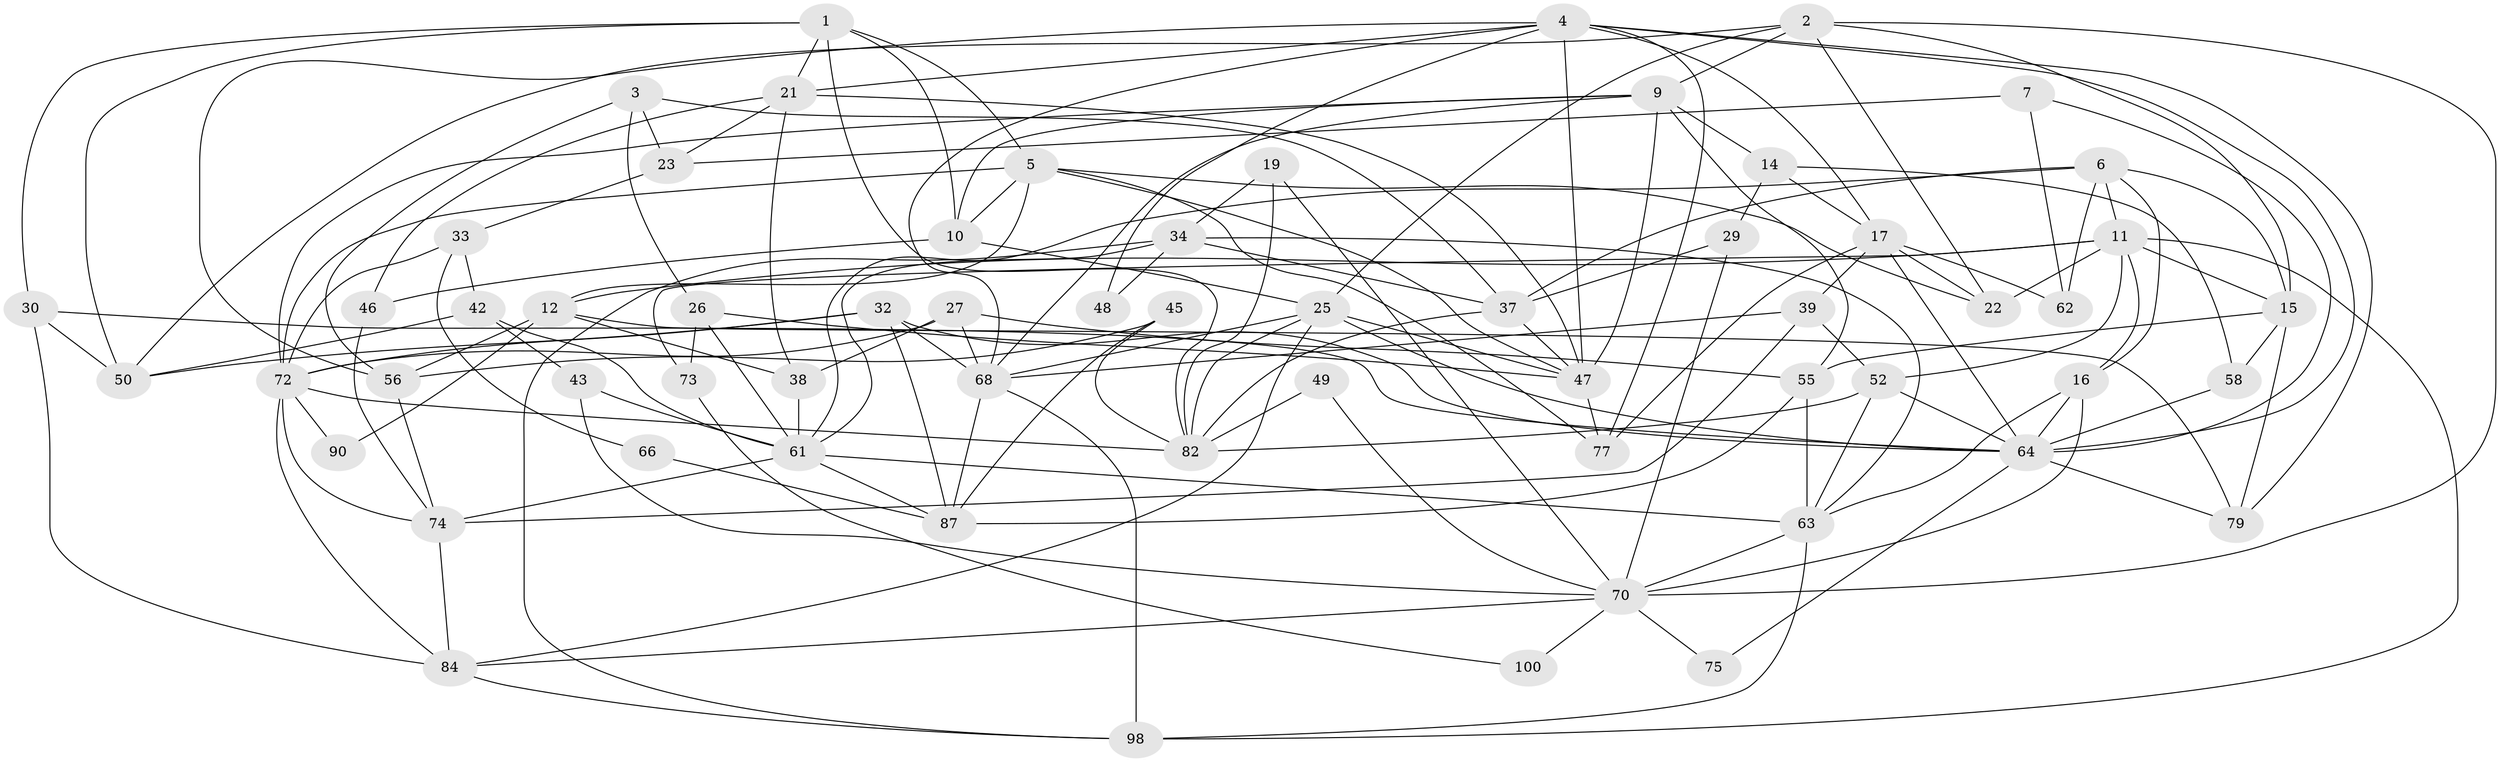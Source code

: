 // Generated by graph-tools (version 1.1) at 2025/24/03/03/25 07:24:02]
// undirected, 61 vertices, 156 edges
graph export_dot {
graph [start="1"]
  node [color=gray90,style=filled];
  1 [super="+13"];
  2 [super="+65"];
  3 [super="+54"];
  4 [super="+8"];
  5 [super="+86"];
  6 [super="+92"];
  7;
  9 [super="+24"];
  10 [super="+31"];
  11 [super="+40"];
  12 [super="+28"];
  14 [super="+20"];
  15 [super="+18"];
  16 [super="+59"];
  17 [super="+95"];
  19;
  21 [super="+60"];
  22 [super="+53"];
  23;
  25 [super="+44"];
  26;
  27 [super="+41"];
  29;
  30 [super="+36"];
  32 [super="+35"];
  33 [super="+67"];
  34 [super="+71"];
  37;
  38 [super="+51"];
  39;
  42;
  43;
  45;
  46;
  47 [super="+69"];
  48;
  49;
  50;
  52 [super="+81"];
  55 [super="+97"];
  56 [super="+57"];
  58;
  61 [super="+76"];
  62;
  63 [super="+85"];
  64 [super="+99"];
  66;
  68 [super="+91"];
  70 [super="+93"];
  72 [super="+88"];
  73;
  74 [super="+94"];
  75;
  77 [super="+78"];
  79 [super="+80"];
  82 [super="+83"];
  84 [super="+96"];
  87 [super="+89"];
  90;
  98;
  100;
  1 -- 50;
  1 -- 21;
  1 -- 10;
  1 -- 5;
  1 -- 82;
  1 -- 30;
  2 -- 25;
  2 -- 50;
  2 -- 15;
  2 -- 9;
  2 -- 70;
  2 -- 22;
  3 -- 37;
  3 -- 26;
  3 -- 23;
  3 -- 56;
  4 -- 17;
  4 -- 77;
  4 -- 47;
  4 -- 64;
  4 -- 48;
  4 -- 21;
  4 -- 79;
  4 -- 68;
  4 -- 56;
  5 -- 22;
  5 -- 72;
  5 -- 47;
  5 -- 77;
  5 -- 12;
  5 -- 10;
  6 -- 37;
  6 -- 11;
  6 -- 61;
  6 -- 62;
  6 -- 15;
  6 -- 16;
  7 -- 62;
  7 -- 64;
  7 -- 23;
  9 -- 47;
  9 -- 68;
  9 -- 14 [weight=2];
  9 -- 55;
  9 -- 72;
  9 -- 10;
  10 -- 46;
  10 -- 25;
  11 -- 15;
  11 -- 12;
  11 -- 73;
  11 -- 16;
  11 -- 98;
  11 -- 52;
  11 -- 22;
  12 -- 56 [weight=2];
  12 -- 90;
  12 -- 79;
  12 -- 38;
  14 -- 58;
  14 -- 29;
  14 -- 17;
  15 -- 58;
  15 -- 55;
  15 -- 79;
  16 -- 64;
  16 -- 63;
  16 -- 70;
  17 -- 39;
  17 -- 64;
  17 -- 62;
  17 -- 77;
  17 -- 22;
  19 -- 82 [weight=2];
  19 -- 70;
  19 -- 34;
  21 -- 46;
  21 -- 47;
  21 -- 23;
  21 -- 38;
  23 -- 33;
  25 -- 68;
  25 -- 84;
  25 -- 47;
  25 -- 64;
  25 -- 82;
  26 -- 61;
  26 -- 73;
  26 -- 47;
  27 -- 55;
  27 -- 38;
  27 -- 68;
  27 -- 72;
  29 -- 70;
  29 -- 37;
  30 -- 64;
  30 -- 50;
  30 -- 84;
  32 -- 87;
  32 -- 50;
  32 -- 72 [weight=2];
  32 -- 64;
  32 -- 68;
  33 -- 42;
  33 -- 66;
  33 -- 72;
  34 -- 98;
  34 -- 48;
  34 -- 37;
  34 -- 61;
  34 -- 63;
  37 -- 82;
  37 -- 47;
  38 -- 61;
  39 -- 68;
  39 -- 52;
  39 -- 74;
  42 -- 50;
  42 -- 61;
  42 -- 43;
  43 -- 61;
  43 -- 70;
  45 -- 82;
  45 -- 56;
  45 -- 87;
  46 -- 74;
  47 -- 77;
  49 -- 70;
  49 -- 82;
  52 -- 63;
  52 -- 82;
  52 -- 64;
  55 -- 63;
  55 -- 87;
  56 -- 74;
  58 -- 64;
  61 -- 87;
  61 -- 74;
  61 -- 63;
  63 -- 70;
  63 -- 98;
  64 -- 75;
  64 -- 79;
  66 -- 87;
  68 -- 98;
  68 -- 87;
  70 -- 75;
  70 -- 84;
  70 -- 100;
  72 -- 74;
  72 -- 84;
  72 -- 82;
  72 -- 90;
  73 -- 100;
  74 -- 84;
  84 -- 98;
}
